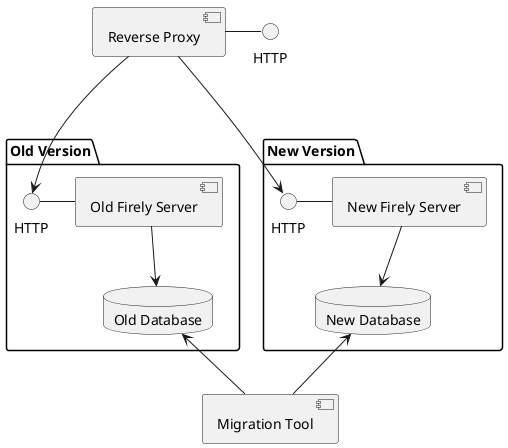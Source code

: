 @startuml
component "Reverse Proxy" as revProxy
interface "HTTP" as revProxyHTTP

package "Old Version" {
  database "Old Database" as oldDB
  component "Old Firely Server" as oldSrv
  interface "HTTP" as oldSrvHTTP
}

package "New Version" {
  database "New Database" as newDB
  component "New Firely Server" as newSrv
  interface "HTTP" as newSrvHTTP
}

component "Migration Tool" as migTool


oldSrv --> oldDB
newSrv --> newDB
oldSrvHTTP - oldSrv

migTool -up-> oldDB
migTool -up-> newDB
newSrvHTTP - newSrv


revProxy ---> oldSrvHTTP
revProxy ---> newSrvHTTP
revProxy - revProxyHTTP

@enduml